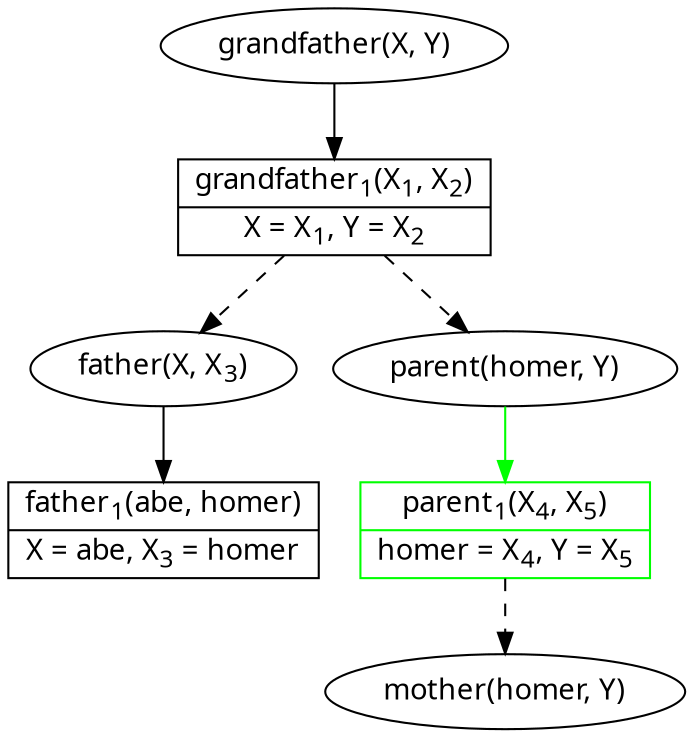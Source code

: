 digraph VIPER_visualization_root {
    node [fontname = "Fira Mono"];

    root [label = "grandfather(X, Y)"];
    root_success [
        // enables having multiple boxes inside a node
        shape = record,
        // using < and > instead of quotes for delimiting a label makes it possible to use (a subset of) HTML in it
        // { A | B } makes A and B be in two separate boxes stacked on top of each other
        label = <{grandfather<sub>1</sub>(X<sub>1</sub>, X<sub>2</sub>)|X = X<sub>1</sub>, Y = X<sub>2</sub>}>
    ];
    subgoal1 [label = <father(X, X<sub>3</sub>)>];
    subgoal2 [label = <parent(homer, Y)>];
    subgoal1_success [
        shape = record,
        label = <{father<sub>1</sub>(abe, homer)|X = abe, X<sub>3</sub> = homer}>
    ];
    subgoal2_success [
        shape = record,
        color = green,
        label = <{parent<sub>1</sub>(X<sub>4</sub>, X<sub>5</sub>)|homer = X<sub>4</sub>, Y = X<sub>5</sub>}>
    ];
    subgoal2_success_mother [
        label = <mother(homer, Y)>
    ];

    // this ensures that subgoal1 is always left of subgoal2
    // and that they are always on the same level
    // try commenting the rank = same line and see what happens
    {rank = same; subgoal1; subgoal2}
    subgoal1 -> subgoal2 [style = invis];

    root -> root_success;
    root_success -> subgoal1 [style = dashed];
    root_success -> subgoal2 [style = dashed];
    subgoal1 -> subgoal1_success;
    subgoal2 -> subgoal2_success [color = green];
    subgoal2_success -> subgoal2_success_mother [style = dashed];
}
